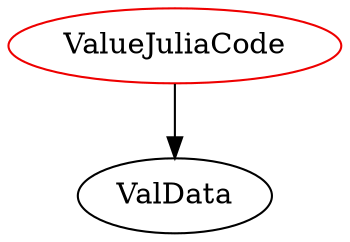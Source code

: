 digraph valuejuliacode{
ValueJuliaCode	[shape=oval, color=red2, label="ValueJuliaCode"];
ValueJuliaCode -> ValData;
}

